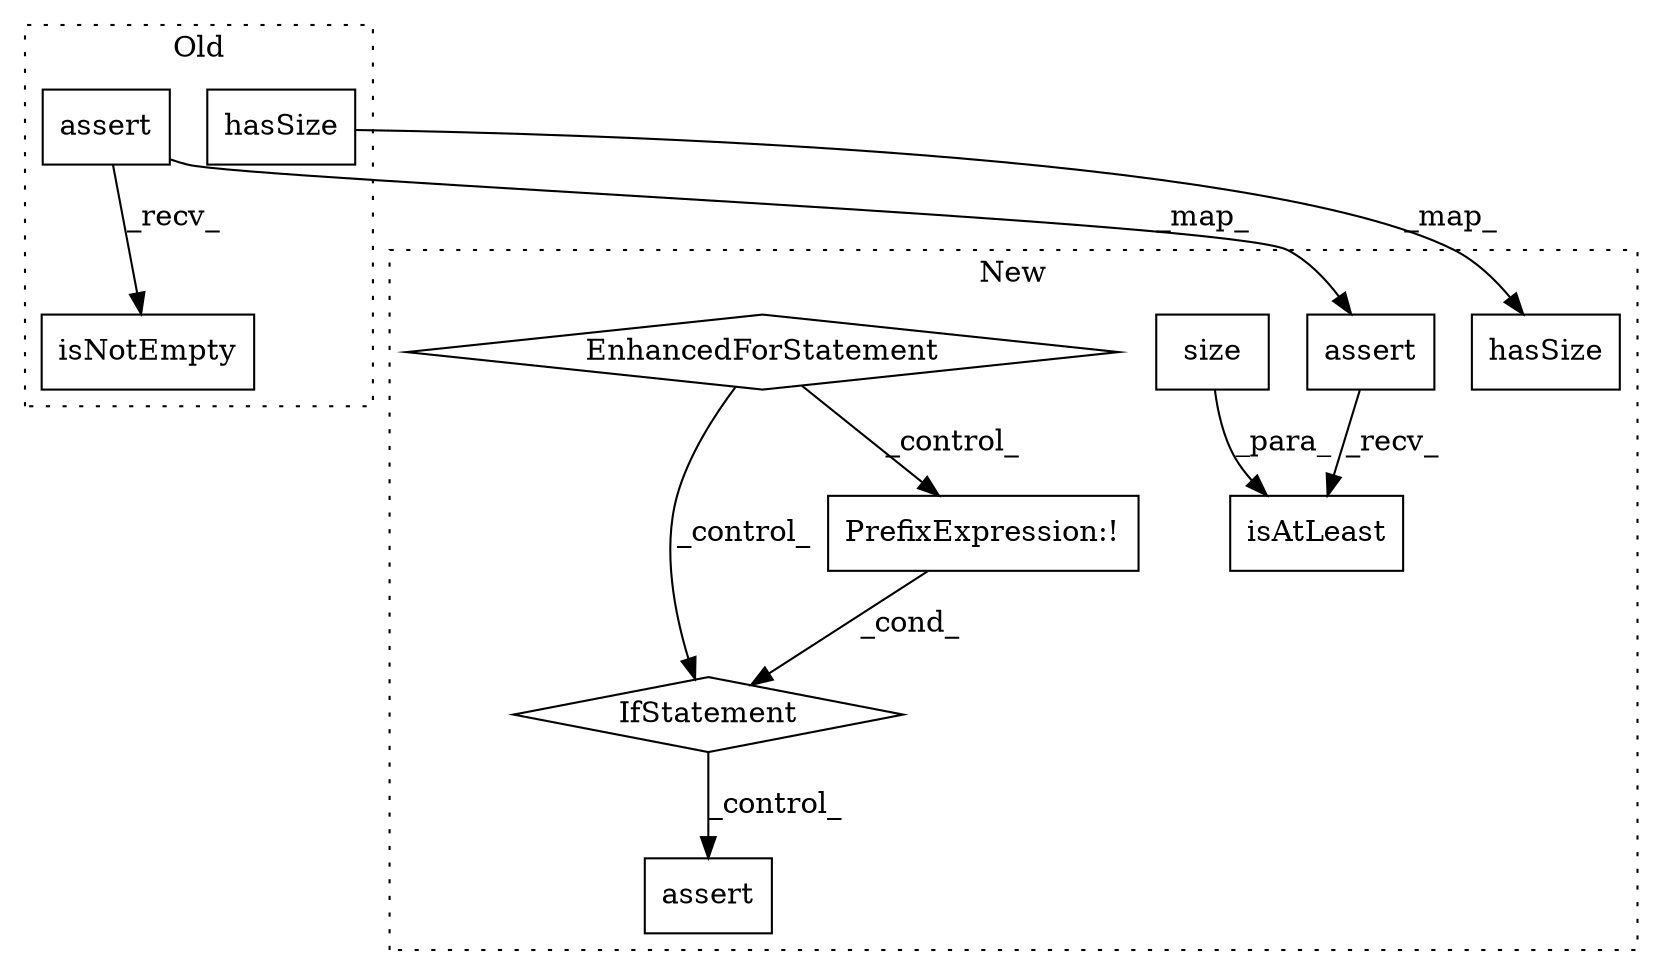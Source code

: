 digraph G {
subgraph cluster0 {
1 [label="hasSize" a="32" s="10020,10049" l="8,1" shape="box"];
5 [label="assert" a="32" s="9932,9963" l="11,1" shape="box"];
11 [label="isNotEmpty" a="32" s="9965" l="12" shape="box"];
label = "Old";
style="dotted";
}
subgraph cluster1 {
2 [label="hasSize" a="32" s="8463,8492" l="8,1" shape="box"];
3 [label="isAtLeast" a="32" s="8227,8269" l="10,1" shape="box"];
4 [label="assert" a="32" s="8196,8225" l="11,1" shape="box"];
6 [label="size" a="32" s="8263" l="6" shape="box"];
7 [label="EnhancedForStatement" a="70" s="8584,8622" l="5,2" shape="diamond"];
8 [label="assert" a="32" s="8816,8842" l="11,1" shape="box"];
9 [label="IfStatement" a="25" s="8765,8802" l="4,2" shape="diamond"];
10 [label="PrefixExpression:!" a="38" s="8791" l="1" shape="box"];
label = "New";
style="dotted";
}
1 -> 2 [label="_map_"];
4 -> 3 [label="_recv_"];
5 -> 11 [label="_recv_"];
5 -> 4 [label="_map_"];
6 -> 3 [label="_para_"];
7 -> 10 [label="_control_"];
7 -> 9 [label="_control_"];
9 -> 8 [label="_control_"];
10 -> 9 [label="_cond_"];
}